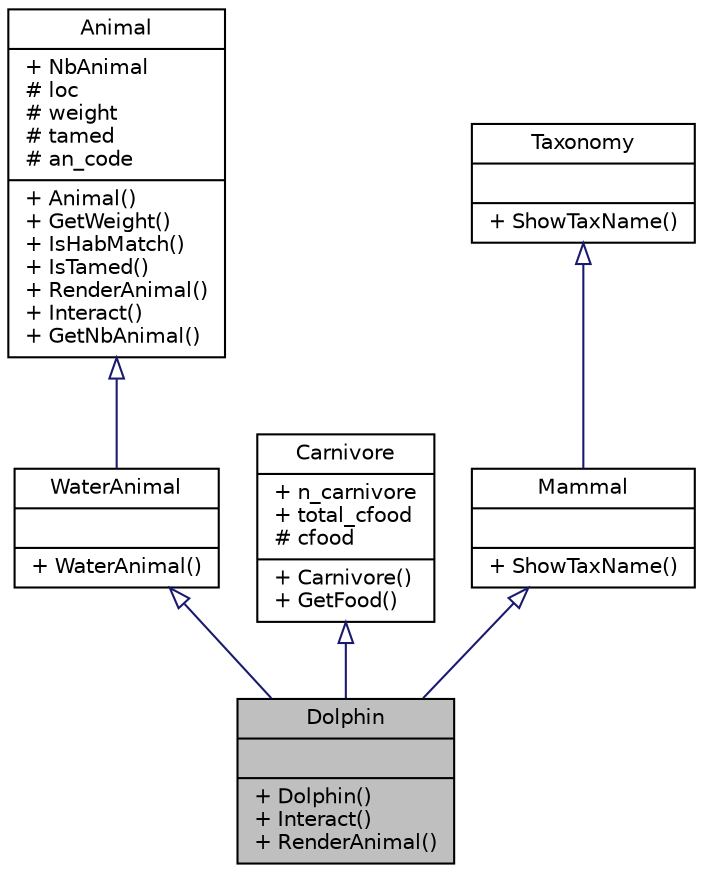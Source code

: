 digraph "Dolphin"
{
  edge [fontname="Helvetica",fontsize="10",labelfontname="Helvetica",labelfontsize="10"];
  node [fontname="Helvetica",fontsize="10",shape=record];
  Node1 [label="{Dolphin\n||+ Dolphin()\l+ Interact()\l+ RenderAnimal()\l}",height=0.2,width=0.4,color="black", fillcolor="grey75", style="filled", fontcolor="black"];
  Node2 -> Node1 [dir="back",color="midnightblue",fontsize="10",style="solid",arrowtail="onormal",fontname="Helvetica"];
  Node2 [label="{WaterAnimal\n||+ WaterAnimal()\l}",height=0.2,width=0.4,color="black", fillcolor="white", style="filled",URL="$classWaterAnimal.html"];
  Node3 -> Node2 [dir="back",color="midnightblue",fontsize="10",style="solid",arrowtail="onormal",fontname="Helvetica"];
  Node3 [label="{Animal\n|+ NbAnimal\l# loc\l# weight\l# tamed\l# an_code\l|+ Animal()\l+ GetWeight()\l+ IsHabMatch()\l+ IsTamed()\l+ RenderAnimal()\l+ Interact()\l+ GetNbAnimal()\l}",height=0.2,width=0.4,color="black", fillcolor="white", style="filled",URL="$classAnimal.html"];
  Node4 -> Node1 [dir="back",color="midnightblue",fontsize="10",style="solid",arrowtail="onormal",fontname="Helvetica"];
  Node4 [label="{Carnivore\n|+ n_carnivore\l+ total_cfood\l# cfood\l|+ Carnivore()\l+ GetFood()\l}",height=0.2,width=0.4,color="black", fillcolor="white", style="filled",URL="$classCarnivore.html"];
  Node5 -> Node1 [dir="back",color="midnightblue",fontsize="10",style="solid",arrowtail="onormal",fontname="Helvetica"];
  Node5 [label="{Mammal\n||+ ShowTaxName()\l}",height=0.2,width=0.4,color="black", fillcolor="white", style="filled",URL="$classMammal.html"];
  Node6 -> Node5 [dir="back",color="midnightblue",fontsize="10",style="solid",arrowtail="onormal",fontname="Helvetica"];
  Node6 [label="{Taxonomy\n||+ ShowTaxName()\l}",height=0.2,width=0.4,color="black", fillcolor="white", style="filled",URL="$classTaxonomy.html"];
}
